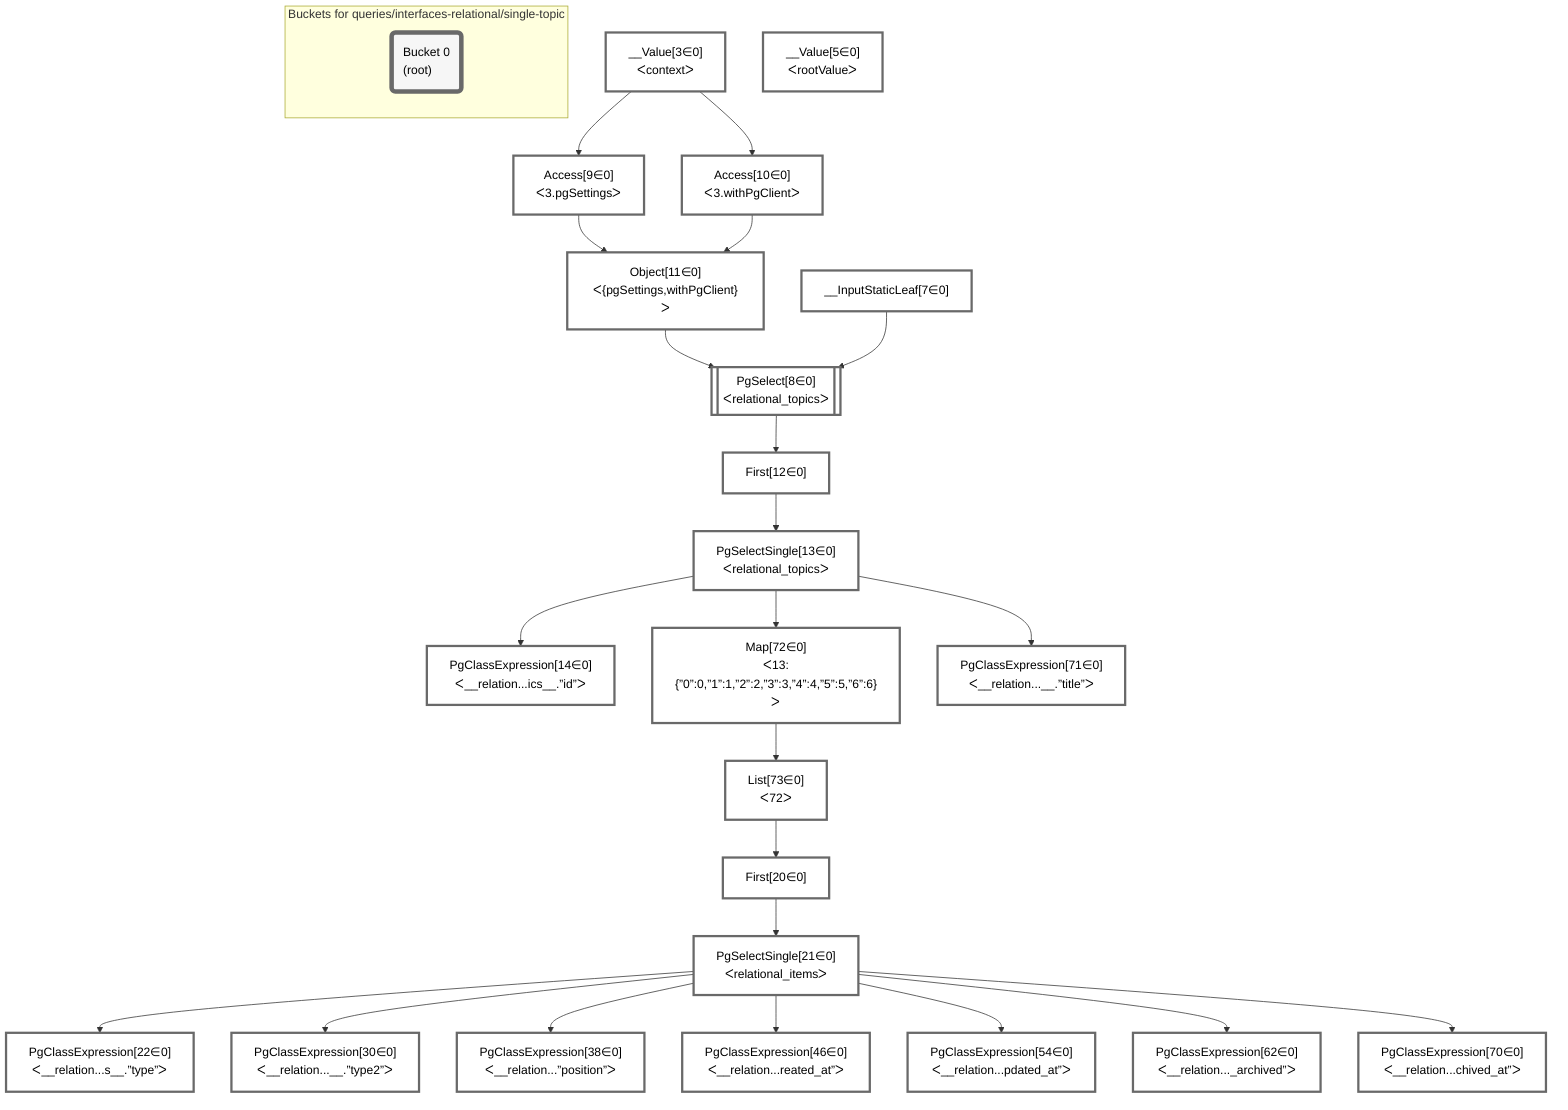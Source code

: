 graph TD
    classDef path fill:#eee,stroke:#000,color:#000
    classDef plan fill:#fff,stroke-width:3px,color:#000
    classDef itemplan fill:#fff,stroke-width:6px,color:#000
    classDef sideeffectplan fill:#f00,stroke-width:6px,color:#000
    classDef bucket fill:#f6f6f6,color:#000,stroke-width:6px,text-align:left


    %% define steps
    __Value3["__Value[3∈0]<br />ᐸcontextᐳ"]:::plan
    __Value5["__Value[5∈0]<br />ᐸrootValueᐳ"]:::plan
    __InputStaticLeaf7["__InputStaticLeaf[7∈0]"]:::plan
    Access9["Access[9∈0]<br />ᐸ3.pgSettingsᐳ"]:::plan
    Access10["Access[10∈0]<br />ᐸ3.withPgClientᐳ"]:::plan
    Object11["Object[11∈0]<br />ᐸ{pgSettings,withPgClient}ᐳ"]:::plan
    PgSelect8[["PgSelect[8∈0]<br />ᐸrelational_topicsᐳ"]]:::plan
    First12["First[12∈0]"]:::plan
    PgSelectSingle13["PgSelectSingle[13∈0]<br />ᐸrelational_topicsᐳ"]:::plan
    PgClassExpression14["PgClassExpression[14∈0]<br />ᐸ__relation...ics__.”id”ᐳ"]:::plan
    Map72["Map[72∈0]<br />ᐸ13:{”0”:0,”1”:1,”2”:2,”3”:3,”4”:4,”5”:5,”6”:6}ᐳ"]:::plan
    List73["List[73∈0]<br />ᐸ72ᐳ"]:::plan
    First20["First[20∈0]"]:::plan
    PgSelectSingle21["PgSelectSingle[21∈0]<br />ᐸrelational_itemsᐳ"]:::plan
    PgClassExpression22["PgClassExpression[22∈0]<br />ᐸ__relation...s__.”type”ᐳ"]:::plan
    PgClassExpression30["PgClassExpression[30∈0]<br />ᐸ__relation...__.”type2”ᐳ"]:::plan
    PgClassExpression38["PgClassExpression[38∈0]<br />ᐸ__relation...”position”ᐳ"]:::plan
    PgClassExpression46["PgClassExpression[46∈0]<br />ᐸ__relation...reated_at”ᐳ"]:::plan
    PgClassExpression54["PgClassExpression[54∈0]<br />ᐸ__relation...pdated_at”ᐳ"]:::plan
    PgClassExpression62["PgClassExpression[62∈0]<br />ᐸ__relation..._archived”ᐳ"]:::plan
    PgClassExpression70["PgClassExpression[70∈0]<br />ᐸ__relation...chived_at”ᐳ"]:::plan
    PgClassExpression71["PgClassExpression[71∈0]<br />ᐸ__relation...__.”title”ᐳ"]:::plan

    %% plan dependencies
    __Value3 --> Access9
    __Value3 --> Access10
    Access9 & Access10 --> Object11
    Object11 & __InputStaticLeaf7 --> PgSelect8
    PgSelect8 --> First12
    First12 --> PgSelectSingle13
    PgSelectSingle13 --> PgClassExpression14
    PgSelectSingle13 --> Map72
    Map72 --> List73
    List73 --> First20
    First20 --> PgSelectSingle21
    PgSelectSingle21 --> PgClassExpression22
    PgSelectSingle21 --> PgClassExpression30
    PgSelectSingle21 --> PgClassExpression38
    PgSelectSingle21 --> PgClassExpression46
    PgSelectSingle21 --> PgClassExpression54
    PgSelectSingle21 --> PgClassExpression62
    PgSelectSingle21 --> PgClassExpression70
    PgSelectSingle13 --> PgClassExpression71

    subgraph "Buckets for queries/interfaces-relational/single-topic"
    Bucket0("Bucket 0<br />(root)"):::bucket
    classDef bucket0 stroke:#696969
    class Bucket0,__Value3,__Value5,__InputStaticLeaf7,PgSelect8,Access9,Access10,Object11,First12,PgSelectSingle13,PgClassExpression14,First20,PgSelectSingle21,PgClassExpression22,PgClassExpression30,PgClassExpression38,PgClassExpression46,PgClassExpression54,PgClassExpression62,PgClassExpression70,PgClassExpression71,Map72,List73 bucket0
    end